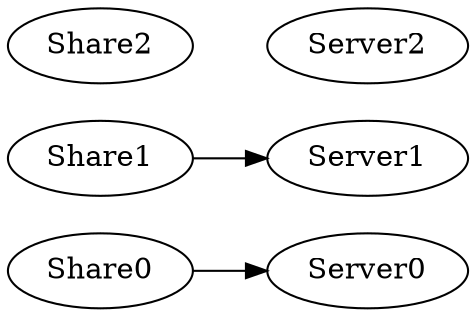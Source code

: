 digraph {
   rankdir = "LR";
   Share0 -> Server0;
#   Share0 -> Server1, Server2 [color=red];
   Share1 -> Server1;
#   Share1 -> Server0, Server2 [color=red]
#   Share2 -> Server0, Server1, Server2 [color=red];

   { rank = same; Share0; Share1; Share2 }
   { rank = same; Server0; Server1; Server2 }
}
